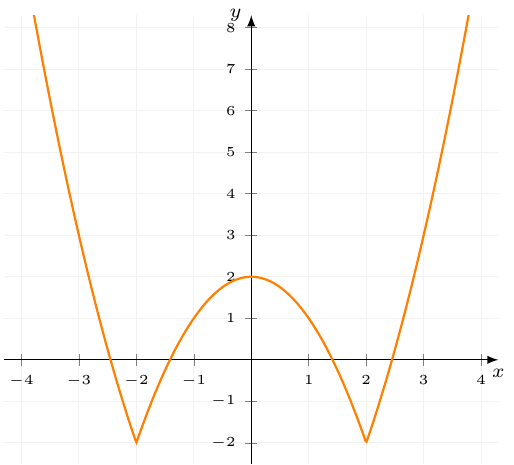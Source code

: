\documentclass[crop]{standalone}
\usepackage[dvipsnames]{xcolor}
\usepackage{tikz}
\usepackage{pgfplots}
\pgfplotsset{compat=1.18}
\begin{document}
  \begin{tikzpicture}
    \begin{axis}[font=\tiny,
      axis x line=center,axis y line=center,
      unit vector ratio={1 0.85},
      xlabel={\scriptsize$x$},ylabel={\scriptsize$y$},
      xlabel style={below},ylabel style={left},
      xmin=-4.3,xmax=4.3,
      xtick={-4,-3,-2,-1,0,1,2,3,4},
      ymin=-2.5,ymax=8.3,
      ytick={-2,-1,0,1,2,3,4,5,6,7,8},
      axis line style={-latex},
      major grid style={gray!10},
      grid=major,
      declare function={
        f(\x) = abs(\x^2-4)-2;
      }
    ]%
      \addplot[%
        mark=none,
        domain=-5:15,
        color=orange,
        thick,
        samples=1000
      ] {f(x)};
    \end{axis}
  \end{tikzpicture}%
\end{document}
